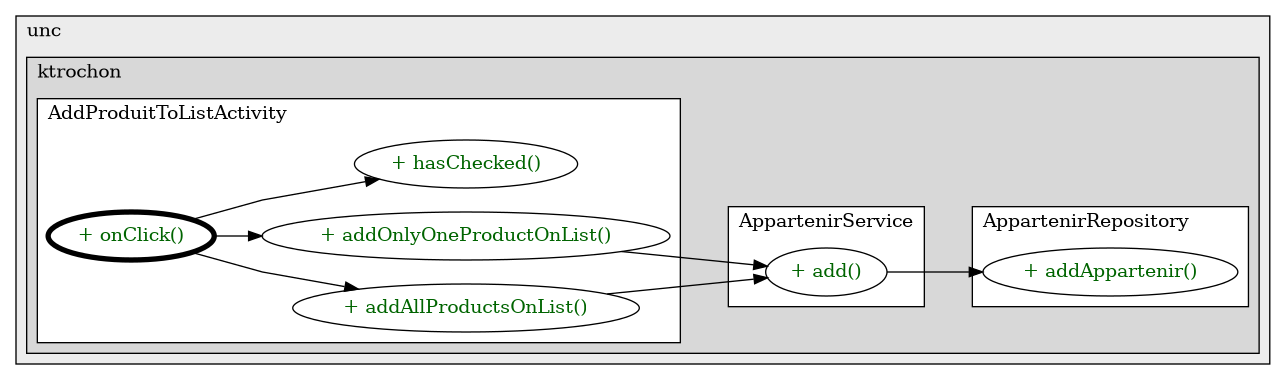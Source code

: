 @startuml

/' diagram meta data start
config=CallConfiguration;
{
  "rootMethod": "nc.unc.ktrochon.pocketlist.AddProduitToListActivity#onClick(View)",
  "projectClassification": {
    "searchMode": "OpenProject", // OpenProject, AllProjects
    "includedProjects": "",
    "pathEndKeywords": "*.impl",
    "isClientPath": "",
    "isClientName": "",
    "isTestPath": "",
    "isTestName": "",
    "isMappingPath": "",
    "isMappingName": "",
    "isDataAccessPath": "",
    "isDataAccessName": "",
    "isDataStructurePath": "",
    "isDataStructureName": "",
    "isInterfaceStructuresPath": "",
    "isInterfaceStructuresName": "",
    "isEntryPointPath": "",
    "isEntryPointName": "",
    "treatFinalFieldsAsMandatory": false
  },
  "graphRestriction": {
    "classPackageExcludeFilter": "",
    "classPackageIncludeFilter": "",
    "classNameExcludeFilter": "",
    "classNameIncludeFilter": "",
    "methodNameExcludeFilter": "",
    "methodNameIncludeFilter": "",
    "removeByInheritance": "", // inheritance/annotation based filtering is done in a second step
    "removeByAnnotation": "",
    "removeByClassPackage": "", // cleanup the graph after inheritance/annotation based filtering is done
    "removeByClassName": "",
    "cutMappings": false,
    "cutEnum": true,
    "cutTests": true,
    "cutClient": true,
    "cutDataAccess": true,
    "cutInterfaceStructures": true,
    "cutDataStructures": true,
    "cutGetterAndSetter": true,
    "cutConstructors": true
  },
  "graphTraversal": {
    "forwardDepth": 3,
    "backwardDepth": 3,
    "classPackageExcludeFilter": "",
    "classPackageIncludeFilter": "",
    "classNameExcludeFilter": "",
    "classNameIncludeFilter": "",
    "methodNameExcludeFilter": "",
    "methodNameIncludeFilter": "",
    "hideMappings": false,
    "hideDataStructures": false,
    "hidePrivateMethods": true,
    "hideInterfaceCalls": true, // indirection: implementation -> interface (is hidden) -> implementation
    "onlyShowApplicationEntryPoints": false, // root node is included
    "useMethodCallsForStructureDiagram": "ForwardOnly" // ForwardOnly, BothDirections, No
  },
  "details": {
    "aggregation": "GroupByClass", // ByClass, GroupByClass, None
    "showMethodParametersTypes": false,
    "showMethodParametersNames": false,
    "showMethodReturnType": false,
    "showPackageLevels": 2,
    "showCallOrder": false,
    "edgeMode": "MethodsOnly", // TypesOnly, MethodsOnly, TypesAndMethods, MethodsAndDirectTypeUsage
    "showDetailedClassStructure": false
  },
  "rootClass": "nc.unc.ktrochon.pocketlist.AddProduitToListActivity",
  "extensionCallbackMethod": "" // qualified.class.name#methodName - signature: public static String method(String)
}
diagram meta data end '/



digraph g {
    rankdir="LR"
    splines=polyline
    

'nodes 
subgraph cluster_115946 { 
   	label=unc
	labeljust=l
	fillcolor="#ececec"
	style=filled
   
   subgraph cluster_949228562 { 
   	label=ktrochon
	labeljust=l
	fillcolor="#d8d8d8"
	style=filled
   
   subgraph cluster_1832856957 { 
   	label=AddProduitToListActivity
	labeljust=l
	fillcolor=white
	style=filled
   
   AddProduitToListActivity1243990011XXXaddAllProductsOnList1410995327[
	label="+ addAllProductsOnList()"
	style=filled
	fillcolor=white
	tooltip="AddProduitToListActivity

null"
	fontcolor=darkgreen
];

AddProduitToListActivity1243990011XXXaddOnlyOneProductOnList381350486[
	label="+ addOnlyOneProductOnList()"
	style=filled
	fillcolor=white
	tooltip="AddProduitToListActivity

null"
	fontcolor=darkgreen
];

AddProduitToListActivity1243990011XXXhasChecked2666181[
	label="+ hasChecked()"
	style=filled
	fillcolor=white
	tooltip="AddProduitToListActivity

null"
	fontcolor=darkgreen
];

AddProduitToListActivity1243990011XXXonClick2666181[
	label="+ onClick()"
	style=filled
	fillcolor=white
	tooltip="AddProduitToListActivity

null"
	penwidth=4
	fontcolor=darkgreen
];
} 

subgraph cluster_596400111 { 
   	label=AppartenirRepository
	labeljust=l
	fillcolor=white
	style=filled
   
   AppartenirRepository886306589XXXaddAppartenir1033387535[
	label="+ addAppartenir()"
	style=filled
	fillcolor=white
	tooltip="AppartenirRepository

null"
	fontcolor=darkgreen
];
} 

subgraph cluster_883855765 { 
   	label=AppartenirService
	labeljust=l
	fillcolor=white
	style=filled
   
   AppartenirService121729986XXXadd497076308[
	label="+ add()"
	style=filled
	fillcolor=white
	tooltip="AppartenirService

null"
	fontcolor=darkgreen
];
} 
} 
} 

'edges    
AddProduitToListActivity1243990011XXXaddAllProductsOnList1410995327 -> AppartenirService121729986XXXadd497076308;
AddProduitToListActivity1243990011XXXaddOnlyOneProductOnList381350486 -> AppartenirService121729986XXXadd497076308;
AddProduitToListActivity1243990011XXXonClick2666181 -> AddProduitToListActivity1243990011XXXaddAllProductsOnList1410995327;
AddProduitToListActivity1243990011XXXonClick2666181 -> AddProduitToListActivity1243990011XXXaddOnlyOneProductOnList381350486;
AddProduitToListActivity1243990011XXXonClick2666181 -> AddProduitToListActivity1243990011XXXhasChecked2666181;
AppartenirService121729986XXXadd497076308 -> AppartenirRepository886306589XXXaddAppartenir1033387535;
    
}
@enduml